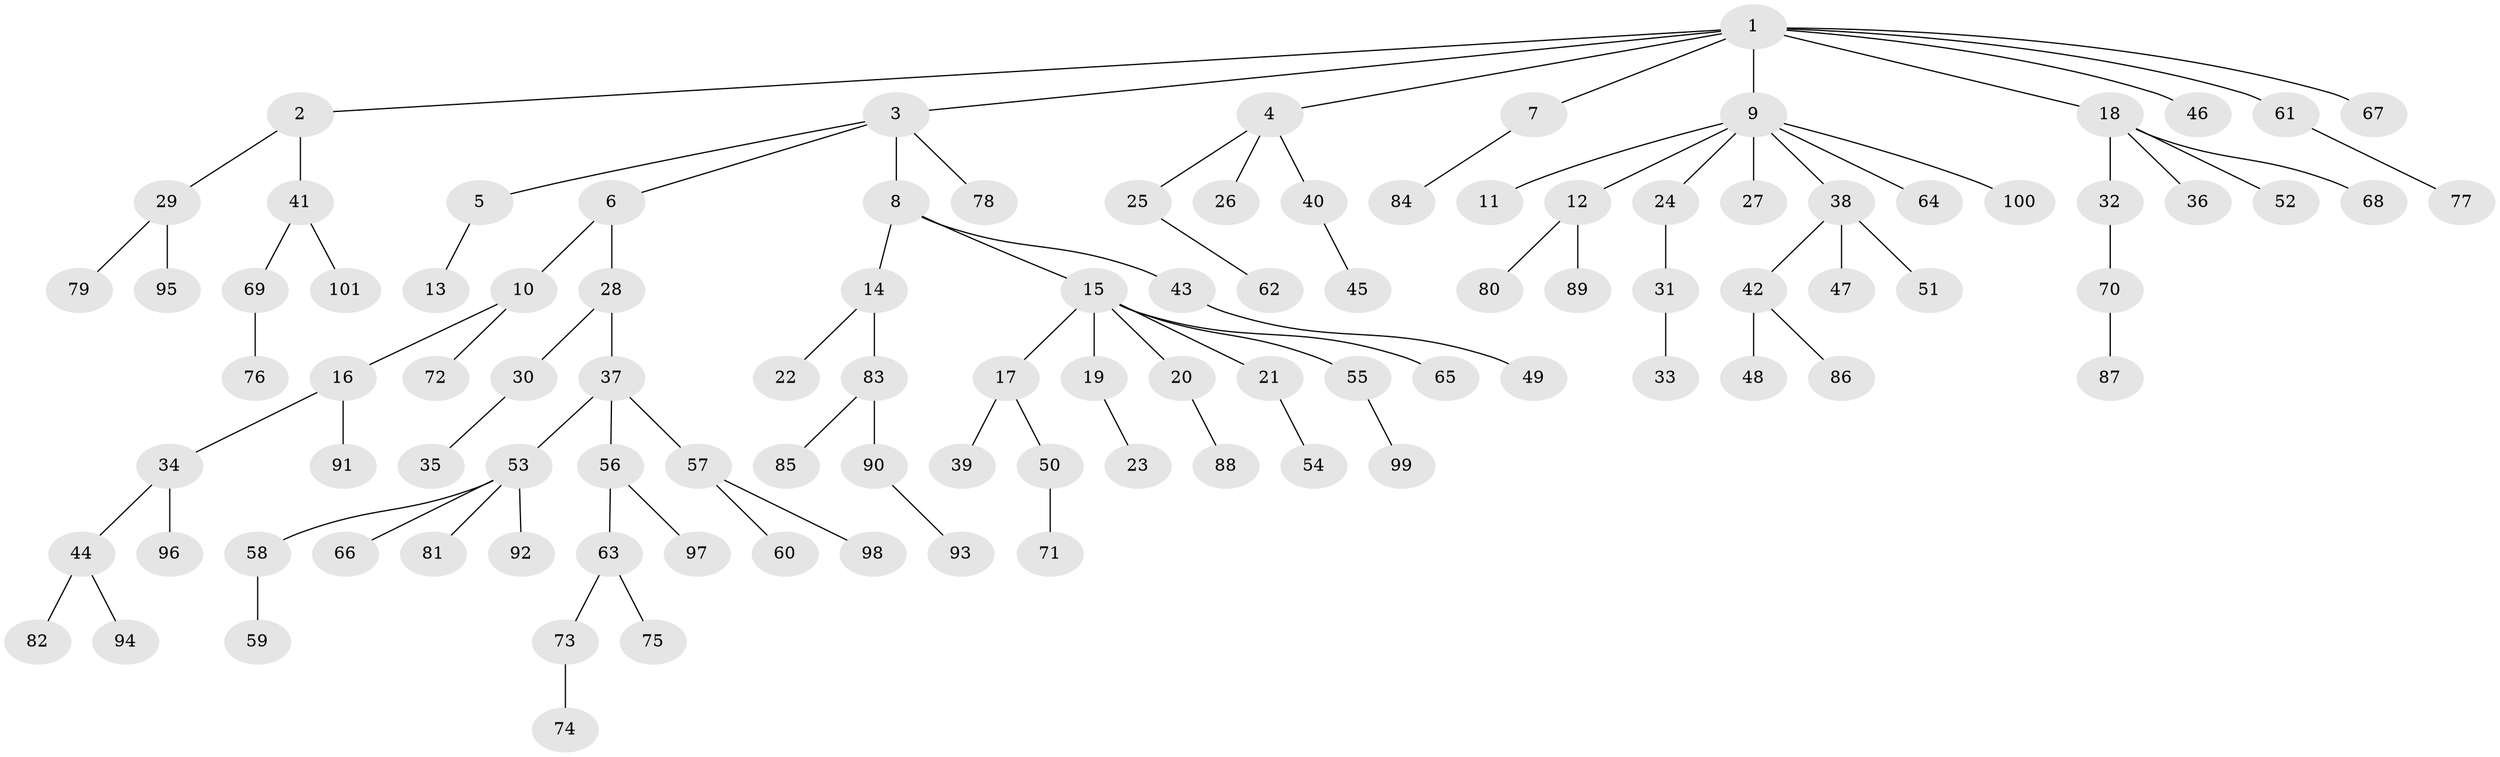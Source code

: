 // Generated by graph-tools (version 1.1) at 2025/02/03/09/25 03:02:29]
// undirected, 101 vertices, 100 edges
graph export_dot {
graph [start="1"]
  node [color=gray90,style=filled];
  1;
  2;
  3;
  4;
  5;
  6;
  7;
  8;
  9;
  10;
  11;
  12;
  13;
  14;
  15;
  16;
  17;
  18;
  19;
  20;
  21;
  22;
  23;
  24;
  25;
  26;
  27;
  28;
  29;
  30;
  31;
  32;
  33;
  34;
  35;
  36;
  37;
  38;
  39;
  40;
  41;
  42;
  43;
  44;
  45;
  46;
  47;
  48;
  49;
  50;
  51;
  52;
  53;
  54;
  55;
  56;
  57;
  58;
  59;
  60;
  61;
  62;
  63;
  64;
  65;
  66;
  67;
  68;
  69;
  70;
  71;
  72;
  73;
  74;
  75;
  76;
  77;
  78;
  79;
  80;
  81;
  82;
  83;
  84;
  85;
  86;
  87;
  88;
  89;
  90;
  91;
  92;
  93;
  94;
  95;
  96;
  97;
  98;
  99;
  100;
  101;
  1 -- 2;
  1 -- 3;
  1 -- 4;
  1 -- 7;
  1 -- 9;
  1 -- 18;
  1 -- 46;
  1 -- 61;
  1 -- 67;
  2 -- 29;
  2 -- 41;
  3 -- 5;
  3 -- 6;
  3 -- 8;
  3 -- 78;
  4 -- 25;
  4 -- 26;
  4 -- 40;
  5 -- 13;
  6 -- 10;
  6 -- 28;
  7 -- 84;
  8 -- 14;
  8 -- 15;
  8 -- 43;
  9 -- 11;
  9 -- 12;
  9 -- 24;
  9 -- 27;
  9 -- 38;
  9 -- 64;
  9 -- 100;
  10 -- 16;
  10 -- 72;
  12 -- 80;
  12 -- 89;
  14 -- 22;
  14 -- 83;
  15 -- 17;
  15 -- 19;
  15 -- 20;
  15 -- 21;
  15 -- 55;
  15 -- 65;
  16 -- 34;
  16 -- 91;
  17 -- 39;
  17 -- 50;
  18 -- 32;
  18 -- 36;
  18 -- 52;
  18 -- 68;
  19 -- 23;
  20 -- 88;
  21 -- 54;
  24 -- 31;
  25 -- 62;
  28 -- 30;
  28 -- 37;
  29 -- 79;
  29 -- 95;
  30 -- 35;
  31 -- 33;
  32 -- 70;
  34 -- 44;
  34 -- 96;
  37 -- 53;
  37 -- 56;
  37 -- 57;
  38 -- 42;
  38 -- 47;
  38 -- 51;
  40 -- 45;
  41 -- 69;
  41 -- 101;
  42 -- 48;
  42 -- 86;
  43 -- 49;
  44 -- 82;
  44 -- 94;
  50 -- 71;
  53 -- 58;
  53 -- 66;
  53 -- 81;
  53 -- 92;
  55 -- 99;
  56 -- 63;
  56 -- 97;
  57 -- 60;
  57 -- 98;
  58 -- 59;
  61 -- 77;
  63 -- 73;
  63 -- 75;
  69 -- 76;
  70 -- 87;
  73 -- 74;
  83 -- 85;
  83 -- 90;
  90 -- 93;
}
